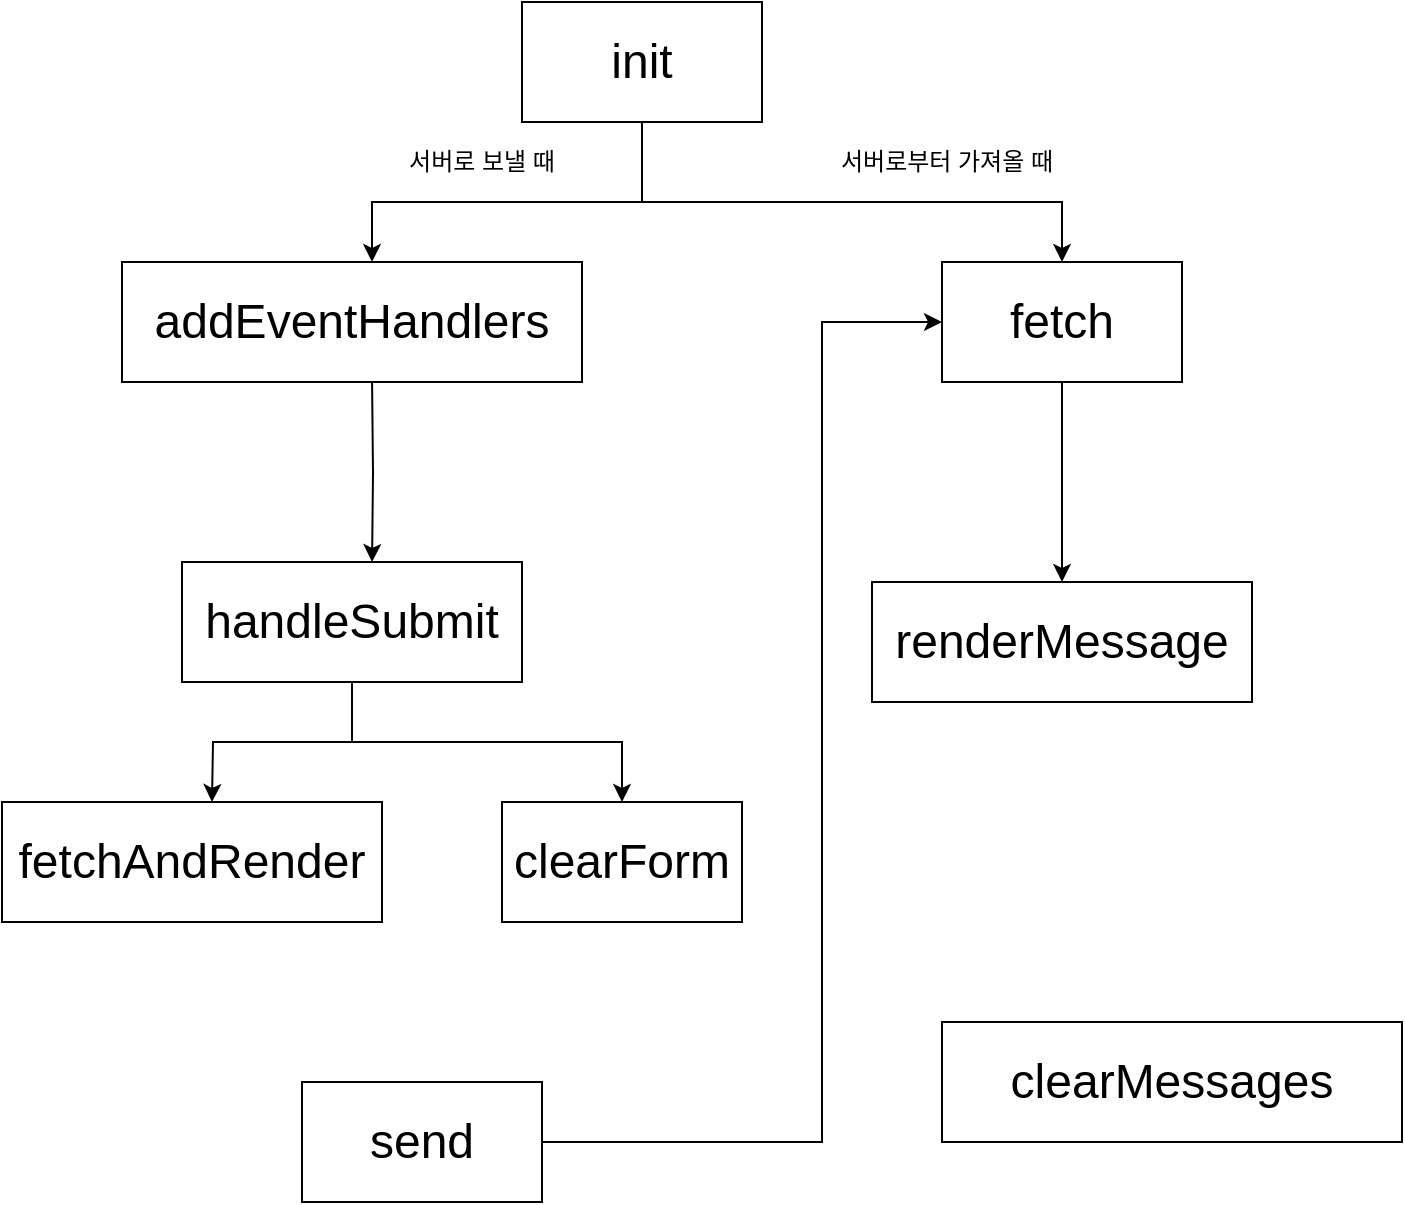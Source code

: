 <mxfile version="14.0.1" type="github"><diagram id="Vi2oFbDn3ttYqndMQCn4" name="Page-1"><mxGraphModel dx="870" dy="696" grid="1" gridSize="10" guides="1" tooltips="1" connect="1" arrows="1" fold="1" page="1" pageScale="1" pageWidth="850" pageHeight="1100" math="0" shadow="0"><root><mxCell id="0"/><mxCell id="1" parent="0"/><mxCell id="QRFFk8HnwYUtO8Pu8AKB-14" style="edgeStyle=orthogonalEdgeStyle;rounded=0;orthogonalLoop=1;jettySize=auto;html=1;" parent="1" source="0PtnL4p6laBrTHGzEzGk-1" edge="1"><mxGeometry relative="1" as="geometry"><mxPoint x="235" y="160" as="targetPoint"/><Array as="points"><mxPoint x="370" y="130"/><mxPoint x="235" y="130"/></Array></mxGeometry></mxCell><mxCell id="QRFFk8HnwYUtO8Pu8AKB-15" style="edgeStyle=orthogonalEdgeStyle;rounded=0;orthogonalLoop=1;jettySize=auto;html=1;" parent="1" source="0PtnL4p6laBrTHGzEzGk-1" target="QRFFk8HnwYUtO8Pu8AKB-5" edge="1"><mxGeometry relative="1" as="geometry"><Array as="points"><mxPoint x="370" y="130"/><mxPoint x="580" y="130"/></Array></mxGeometry></mxCell><mxCell id="0PtnL4p6laBrTHGzEzGk-1" value="&lt;font style=&quot;font-size: 24px&quot;&gt;init&lt;/font&gt;" style="rounded=0;whiteSpace=wrap;html=1;" parent="1" vertex="1"><mxGeometry x="310" y="30" width="120" height="60" as="geometry"/></mxCell><mxCell id="QRFFk8HnwYUtO8Pu8AKB-2" value="&lt;font style=&quot;font-size: 24px&quot;&gt;clearMessages&lt;/font&gt;" style="rounded=0;whiteSpace=wrap;html=1;" parent="1" vertex="1"><mxGeometry x="520" y="540" width="230" height="60" as="geometry"/></mxCell><mxCell id="QRFFk8HnwYUtO8Pu8AKB-3" value="&lt;font style=&quot;font-size: 24px&quot;&gt;clearForm&lt;/font&gt;" style="rounded=0;whiteSpace=wrap;html=1;" parent="1" vertex="1"><mxGeometry x="300" y="430" width="120" height="60" as="geometry"/></mxCell><mxCell id="QRFFk8HnwYUtO8Pu8AKB-19" style="edgeStyle=orthogonalEdgeStyle;rounded=0;orthogonalLoop=1;jettySize=auto;html=1;entryX=0.559;entryY=0;entryDx=0;entryDy=0;entryPerimeter=0;" parent="1" target="QRFFk8HnwYUtO8Pu8AKB-11" edge="1"><mxGeometry relative="1" as="geometry"><mxPoint x="235.03" y="220" as="sourcePoint"/><mxPoint x="235" y="280" as="targetPoint"/></mxGeometry></mxCell><mxCell id="QRFFk8HnwYUtO8Pu8AKB-4" value="&lt;font style=&quot;font-size: 24px&quot;&gt;addEventHandlers&lt;/font&gt;" style="rounded=0;whiteSpace=wrap;html=1;" parent="1" vertex="1"><mxGeometry x="110" y="160" width="230" height="60" as="geometry"/></mxCell><mxCell id="QRFFk8HnwYUtO8Pu8AKB-16" style="edgeStyle=orthogonalEdgeStyle;rounded=0;orthogonalLoop=1;jettySize=auto;html=1;" parent="1" source="QRFFk8HnwYUtO8Pu8AKB-5" target="QRFFk8HnwYUtO8Pu8AKB-12" edge="1"><mxGeometry relative="1" as="geometry"/></mxCell><mxCell id="QRFFk8HnwYUtO8Pu8AKB-5" value="&lt;font style=&quot;font-size: 24px&quot;&gt;fetch&lt;/font&gt;" style="rounded=0;whiteSpace=wrap;html=1;" parent="1" vertex="1"><mxGeometry x="520" y="160" width="120" height="60" as="geometry"/></mxCell><mxCell id="QRFFk8HnwYUtO8Pu8AKB-6" value="&lt;font style=&quot;font-size: 24px&quot;&gt;fetchAndRender&lt;/font&gt;" style="rounded=0;whiteSpace=wrap;html=1;" parent="1" vertex="1"><mxGeometry x="50" y="430" width="190" height="60" as="geometry"/></mxCell><mxCell id="QRFFk8HnwYUtO8Pu8AKB-26" style="edgeStyle=orthogonalEdgeStyle;rounded=0;orthogonalLoop=1;jettySize=auto;html=1;entryX=0;entryY=0.5;entryDx=0;entryDy=0;" parent="1" source="QRFFk8HnwYUtO8Pu8AKB-7" target="QRFFk8HnwYUtO8Pu8AKB-5" edge="1"><mxGeometry relative="1" as="geometry"><Array as="points"><mxPoint x="460" y="600"/><mxPoint x="460" y="190"/></Array></mxGeometry></mxCell><mxCell id="QRFFk8HnwYUtO8Pu8AKB-7" value="&lt;font style=&quot;font-size: 24px&quot;&gt;send&lt;/font&gt;" style="rounded=0;whiteSpace=wrap;html=1;" parent="1" vertex="1"><mxGeometry x="200" y="570" width="120" height="60" as="geometry"/></mxCell><mxCell id="QRFFk8HnwYUtO8Pu8AKB-21" style="edgeStyle=orthogonalEdgeStyle;rounded=0;orthogonalLoop=1;jettySize=auto;html=1;entryX=0.5;entryY=0;entryDx=0;entryDy=0;" parent="1" source="QRFFk8HnwYUtO8Pu8AKB-11" edge="1"><mxGeometry relative="1" as="geometry"><mxPoint x="155" y="430" as="targetPoint"/></mxGeometry></mxCell><mxCell id="QRFFk8HnwYUtO8Pu8AKB-23" style="edgeStyle=orthogonalEdgeStyle;rounded=0;orthogonalLoop=1;jettySize=auto;html=1;" parent="1" source="QRFFk8HnwYUtO8Pu8AKB-11" target="QRFFk8HnwYUtO8Pu8AKB-3" edge="1"><mxGeometry relative="1" as="geometry"/></mxCell><mxCell id="QRFFk8HnwYUtO8Pu8AKB-11" value="&lt;font style=&quot;font-size: 24px&quot;&gt;handleSubmit&lt;/font&gt;" style="rounded=0;whiteSpace=wrap;html=1;" parent="1" vertex="1"><mxGeometry x="140" y="310" width="170" height="60" as="geometry"/></mxCell><mxCell id="QRFFk8HnwYUtO8Pu8AKB-12" value="&lt;font style=&quot;font-size: 24px&quot;&gt;renderMessage&lt;/font&gt;" style="rounded=0;whiteSpace=wrap;html=1;" parent="1" vertex="1"><mxGeometry x="485" y="320" width="190" height="60" as="geometry"/></mxCell><mxCell id="QRFFk8HnwYUtO8Pu8AKB-24" value="서버로부터 가져올 때" style="text;html=1;strokeColor=none;fillColor=none;align=center;verticalAlign=middle;whiteSpace=wrap;rounded=0;" parent="1" vertex="1"><mxGeometry x="460" y="100" width="125" height="20" as="geometry"/></mxCell><mxCell id="QRFFk8HnwYUtO8Pu8AKB-25" value="서버로 보낼 때" style="text;html=1;strokeColor=none;fillColor=none;align=center;verticalAlign=middle;whiteSpace=wrap;rounded=0;" parent="1" vertex="1"><mxGeometry x="250" y="100" width="80" height="20" as="geometry"/></mxCell></root></mxGraphModel></diagram></mxfile>